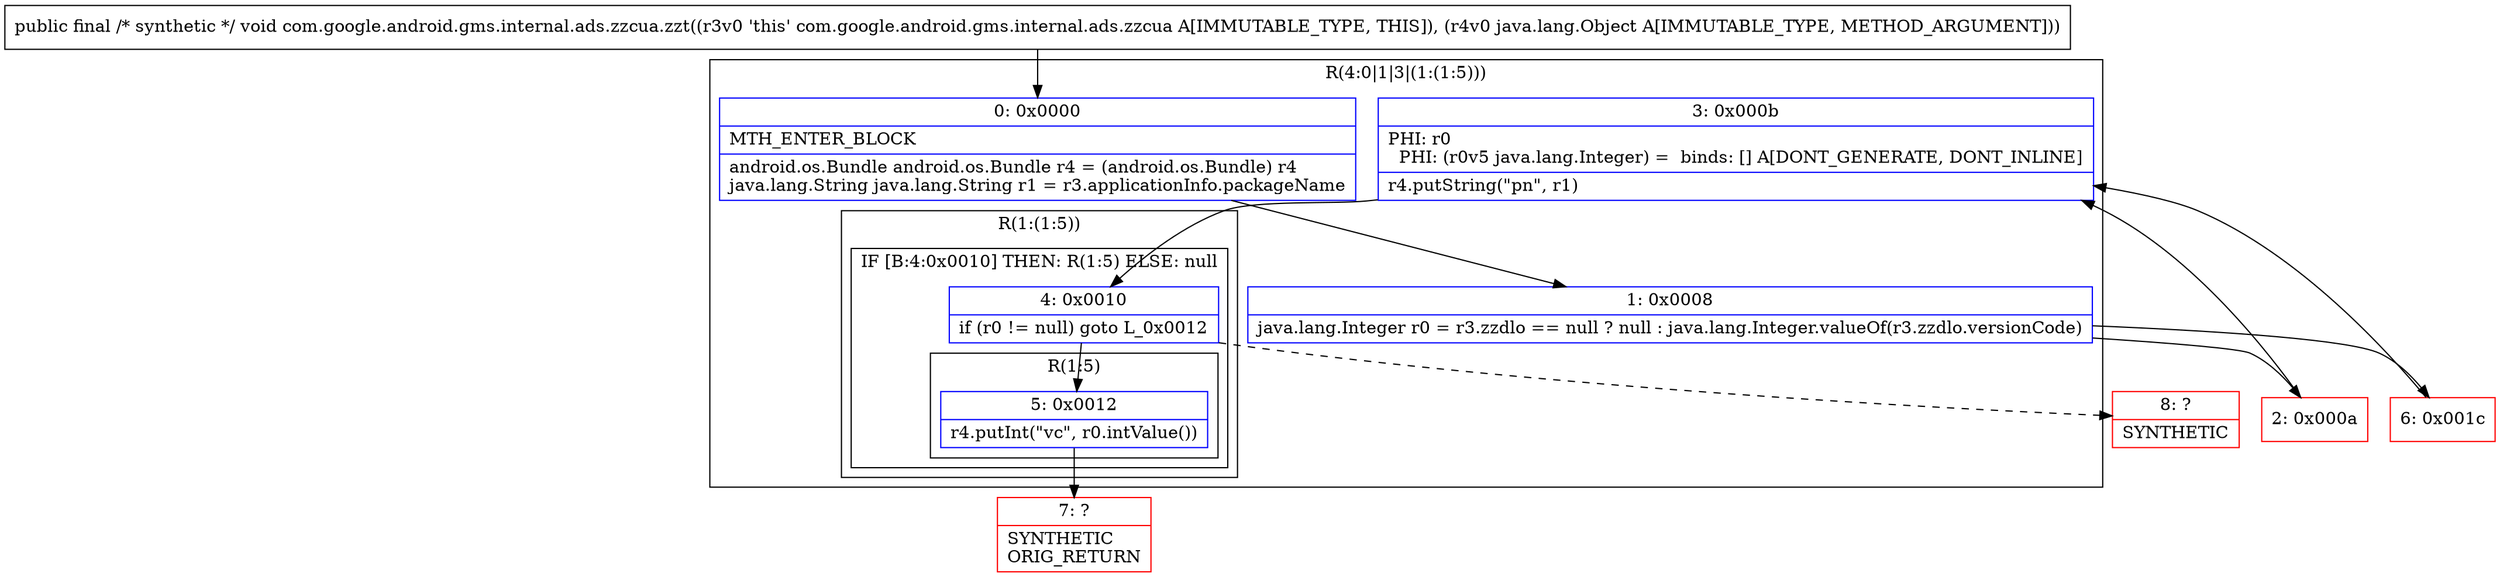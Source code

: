 digraph "CFG forcom.google.android.gms.internal.ads.zzcua.zzt(Ljava\/lang\/Object;)V" {
subgraph cluster_Region_1577425711 {
label = "R(4:0|1|3|(1:(1:5)))";
node [shape=record,color=blue];
Node_0 [shape=record,label="{0\:\ 0x0000|MTH_ENTER_BLOCK\l|android.os.Bundle android.os.Bundle r4 = (android.os.Bundle) r4\ljava.lang.String java.lang.String r1 = r3.applicationInfo.packageName\l}"];
Node_1 [shape=record,label="{1\:\ 0x0008|java.lang.Integer r0 = r3.zzdlo == null ? null : java.lang.Integer.valueOf(r3.zzdlo.versionCode)\l}"];
Node_3 [shape=record,label="{3\:\ 0x000b|PHI: r0 \l  PHI: (r0v5 java.lang.Integer) =  binds: [] A[DONT_GENERATE, DONT_INLINE]\l|r4.putString(\"pn\", r1)\l}"];
subgraph cluster_Region_103757244 {
label = "R(1:(1:5))";
node [shape=record,color=blue];
subgraph cluster_IfRegion_1114715489 {
label = "IF [B:4:0x0010] THEN: R(1:5) ELSE: null";
node [shape=record,color=blue];
Node_4 [shape=record,label="{4\:\ 0x0010|if (r0 != null) goto L_0x0012\l}"];
subgraph cluster_Region_1200310849 {
label = "R(1:5)";
node [shape=record,color=blue];
Node_5 [shape=record,label="{5\:\ 0x0012|r4.putInt(\"vc\", r0.intValue())\l}"];
}
}
}
}
Node_2 [shape=record,color=red,label="{2\:\ 0x000a}"];
Node_6 [shape=record,color=red,label="{6\:\ 0x001c}"];
Node_7 [shape=record,color=red,label="{7\:\ ?|SYNTHETIC\lORIG_RETURN\l}"];
Node_8 [shape=record,color=red,label="{8\:\ ?|SYNTHETIC\l}"];
MethodNode[shape=record,label="{public final \/* synthetic *\/ void com.google.android.gms.internal.ads.zzcua.zzt((r3v0 'this' com.google.android.gms.internal.ads.zzcua A[IMMUTABLE_TYPE, THIS]), (r4v0 java.lang.Object A[IMMUTABLE_TYPE, METHOD_ARGUMENT])) }"];
MethodNode -> Node_0;
Node_0 -> Node_1;
Node_1 -> Node_2;
Node_1 -> Node_6;
Node_3 -> Node_4;
Node_4 -> Node_5;
Node_4 -> Node_8[style=dashed];
Node_5 -> Node_7;
Node_2 -> Node_3;
Node_6 -> Node_3;
}

